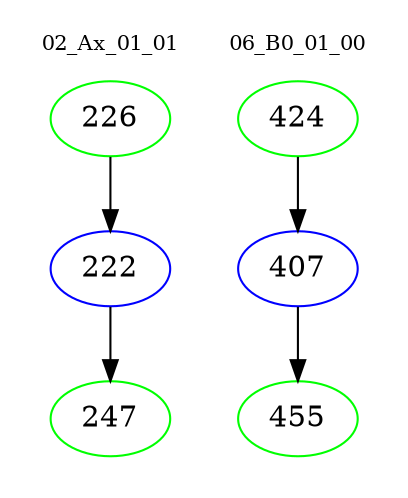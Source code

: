 digraph{
subgraph cluster_0 {
color = white
label = "02_Ax_01_01";
fontsize=10;
T0_226 [label="226", color="green"]
T0_226 -> T0_222 [color="black"]
T0_222 [label="222", color="blue"]
T0_222 -> T0_247 [color="black"]
T0_247 [label="247", color="green"]
}
subgraph cluster_1 {
color = white
label = "06_B0_01_00";
fontsize=10;
T1_424 [label="424", color="green"]
T1_424 -> T1_407 [color="black"]
T1_407 [label="407", color="blue"]
T1_407 -> T1_455 [color="black"]
T1_455 [label="455", color="green"]
}
}
